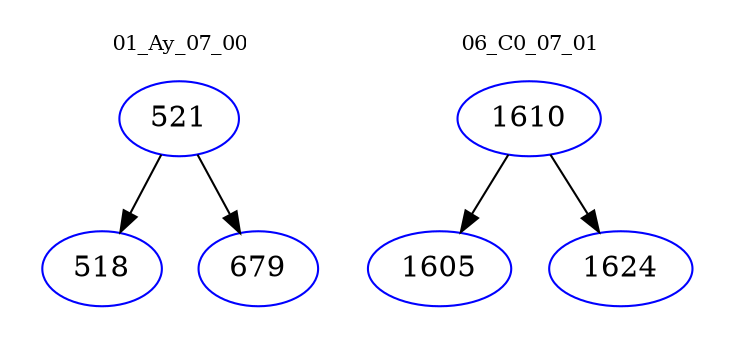 digraph{
subgraph cluster_0 {
color = white
label = "01_Ay_07_00";
fontsize=10;
T0_521 [label="521", color="blue"]
T0_521 -> T0_518 [color="black"]
T0_518 [label="518", color="blue"]
T0_521 -> T0_679 [color="black"]
T0_679 [label="679", color="blue"]
}
subgraph cluster_1 {
color = white
label = "06_C0_07_01";
fontsize=10;
T1_1610 [label="1610", color="blue"]
T1_1610 -> T1_1605 [color="black"]
T1_1605 [label="1605", color="blue"]
T1_1610 -> T1_1624 [color="black"]
T1_1624 [label="1624", color="blue"]
}
}
